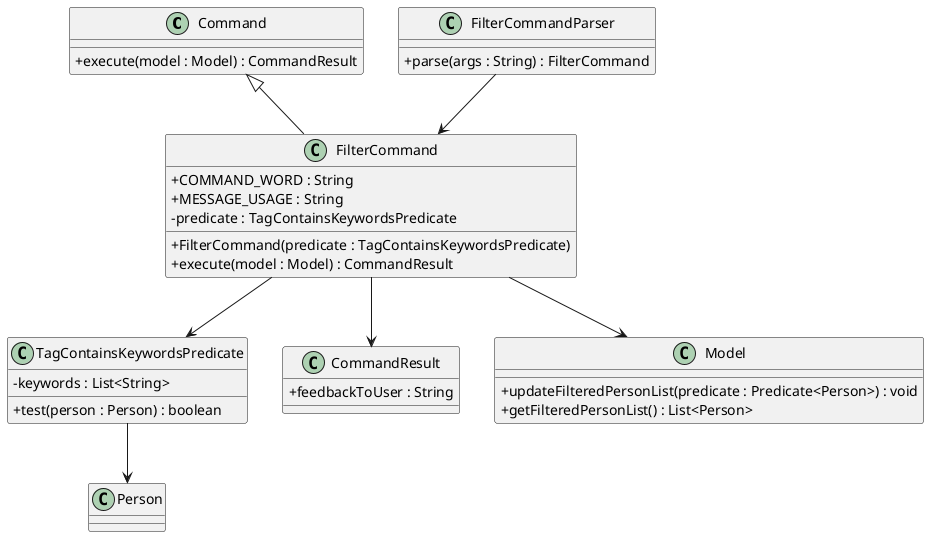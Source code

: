 @startuml
skinparam classAttributeIconSize 0

class Command {
  +execute(model : Model) : CommandResult
}

class FilterCommand {
  +COMMAND_WORD : String
  +MESSAGE_USAGE : String
  -predicate : TagContainsKeywordsPredicate
  +FilterCommand(predicate : TagContainsKeywordsPredicate)
  +execute(model : Model) : CommandResult
}

class FilterCommandParser {
  +parse(args : String) : FilterCommand
}

class TagContainsKeywordsPredicate {
  -keywords : List<String>
  +test(person : Person) : boolean
}

class CommandResult {
  +feedbackToUser : String
}

class Model {
  +updateFilteredPersonList(predicate : Predicate<Person>) : void
  +getFilteredPersonList() : List<Person>
}

Command <|-- FilterCommand
FilterCommandParser --> FilterCommand
FilterCommand --> TagContainsKeywordsPredicate
FilterCommand --> CommandResult
FilterCommand --> Model
TagContainsKeywordsPredicate --> Person
@enduml
